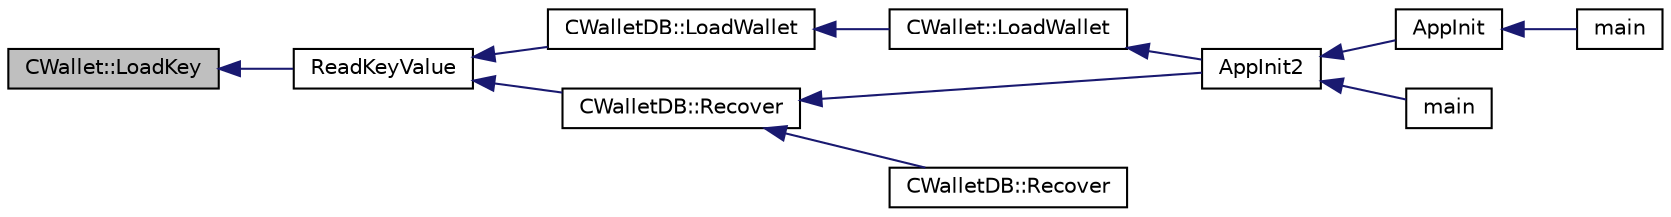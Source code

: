 digraph "CWallet::LoadKey"
{
  edge [fontname="Helvetica",fontsize="10",labelfontname="Helvetica",labelfontsize="10"];
  node [fontname="Helvetica",fontsize="10",shape=record];
  rankdir="LR";
  Node2352 [label="CWallet::LoadKey",height=0.2,width=0.4,color="black", fillcolor="grey75", style="filled", fontcolor="black"];
  Node2352 -> Node2353 [dir="back",color="midnightblue",fontsize="10",style="solid",fontname="Helvetica"];
  Node2353 [label="ReadKeyValue",height=0.2,width=0.4,color="black", fillcolor="white", style="filled",URL="$dc/d75/walletdb_8cpp.html#ad1f171cf096f5479805a06fc20480343"];
  Node2353 -> Node2354 [dir="back",color="midnightblue",fontsize="10",style="solid",fontname="Helvetica"];
  Node2354 [label="CWalletDB::LoadWallet",height=0.2,width=0.4,color="black", fillcolor="white", style="filled",URL="$d4/d90/class_c_wallet_d_b.html#a14f26e53502d1a60dd2b034f830acf03"];
  Node2354 -> Node2355 [dir="back",color="midnightblue",fontsize="10",style="solid",fontname="Helvetica"];
  Node2355 [label="CWallet::LoadWallet",height=0.2,width=0.4,color="black", fillcolor="white", style="filled",URL="$d2/de5/class_c_wallet.html#a5d7b244b8ed0cbe24233ee0b6ca3cae0"];
  Node2355 -> Node2356 [dir="back",color="midnightblue",fontsize="10",style="solid",fontname="Helvetica"];
  Node2356 [label="AppInit2",height=0.2,width=0.4,color="black", fillcolor="white", style="filled",URL="$d8/dc0/init_8h.html#a1a4c1bfbf6ba1db77e988b89b9cadfd3",tooltip="Initialize ion. "];
  Node2356 -> Node2357 [dir="back",color="midnightblue",fontsize="10",style="solid",fontname="Helvetica"];
  Node2357 [label="AppInit",height=0.2,width=0.4,color="black", fillcolor="white", style="filled",URL="$d4/d35/iond_8cpp.html#ac59316b767e6984e1285f0531275286b"];
  Node2357 -> Node2358 [dir="back",color="midnightblue",fontsize="10",style="solid",fontname="Helvetica"];
  Node2358 [label="main",height=0.2,width=0.4,color="black", fillcolor="white", style="filled",URL="$d4/d35/iond_8cpp.html#a0ddf1224851353fc92bfbff6f499fa97"];
  Node2356 -> Node2359 [dir="back",color="midnightblue",fontsize="10",style="solid",fontname="Helvetica"];
  Node2359 [label="main",height=0.2,width=0.4,color="black", fillcolor="white", style="filled",URL="$d5/d2d/ion_8cpp.html#a0ddf1224851353fc92bfbff6f499fa97"];
  Node2353 -> Node2360 [dir="back",color="midnightblue",fontsize="10",style="solid",fontname="Helvetica"];
  Node2360 [label="CWalletDB::Recover",height=0.2,width=0.4,color="black", fillcolor="white", style="filled",URL="$d4/d90/class_c_wallet_d_b.html#a3ebeb12f37d9c66512e2bc2903a6854a"];
  Node2360 -> Node2356 [dir="back",color="midnightblue",fontsize="10",style="solid",fontname="Helvetica"];
  Node2360 -> Node2361 [dir="back",color="midnightblue",fontsize="10",style="solid",fontname="Helvetica"];
  Node2361 [label="CWalletDB::Recover",height=0.2,width=0.4,color="black", fillcolor="white", style="filled",URL="$d4/d90/class_c_wallet_d_b.html#a44388f1c3ee63191dcb78b1001e9390c"];
}
